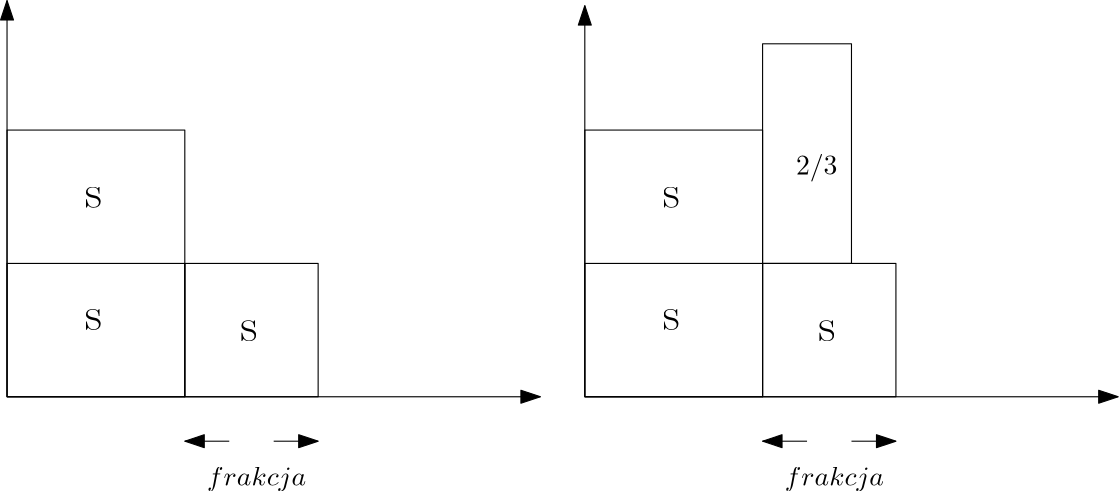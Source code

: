 <?xml version="1.0"?>
<!DOCTYPE ipe SYSTEM "ipe.dtd">
<ipe version="70005" creator="Ipe 7.1.4">
<info created="D:20160516184946" modified="D:20160516184946"/>
<ipestyle name="basic">
<symbol name="arrow/arc(spx)">
<path stroke="sym-stroke" fill="sym-stroke" pen="sym-pen">
0 0 m
-1 0.333 l
-1 -0.333 l
h
</path>
</symbol>
<symbol name="arrow/farc(spx)">
<path stroke="sym-stroke" fill="white" pen="sym-pen">
0 0 m
-1 0.333 l
-1 -0.333 l
h
</path>
</symbol>
<symbol name="mark/circle(sx)" transformations="translations">
<path fill="sym-stroke">
0.6 0 0 0.6 0 0 e
0.4 0 0 0.4 0 0 e
</path>
</symbol>
<symbol name="mark/disk(sx)" transformations="translations">
<path fill="sym-stroke">
0.6 0 0 0.6 0 0 e
</path>
</symbol>
<symbol name="mark/fdisk(sfx)" transformations="translations">
<group>
<path fill="sym-fill">
0.5 0 0 0.5 0 0 e
</path>
<path fill="sym-stroke" fillrule="eofill">
0.6 0 0 0.6 0 0 e
0.4 0 0 0.4 0 0 e
</path>
</group>
</symbol>
<symbol name="mark/box(sx)" transformations="translations">
<path fill="sym-stroke" fillrule="eofill">
-0.6 -0.6 m
0.6 -0.6 l
0.6 0.6 l
-0.6 0.6 l
h
-0.4 -0.4 m
0.4 -0.4 l
0.4 0.4 l
-0.4 0.4 l
h
</path>
</symbol>
<symbol name="mark/square(sx)" transformations="translations">
<path fill="sym-stroke">
-0.6 -0.6 m
0.6 -0.6 l
0.6 0.6 l
-0.6 0.6 l
h
</path>
</symbol>
<symbol name="mark/fsquare(sfx)" transformations="translations">
<group>
<path fill="sym-fill">
-0.5 -0.5 m
0.5 -0.5 l
0.5 0.5 l
-0.5 0.5 l
h
</path>
<path fill="sym-stroke" fillrule="eofill">
-0.6 -0.6 m
0.6 -0.6 l
0.6 0.6 l
-0.6 0.6 l
h
-0.4 -0.4 m
0.4 -0.4 l
0.4 0.4 l
-0.4 0.4 l
h
</path>
</group>
</symbol>
<symbol name="mark/cross(sx)" transformations="translations">
<group>
<path fill="sym-stroke">
-0.43 -0.57 m
0.57 0.43 l
0.43 0.57 l
-0.57 -0.43 l
h
</path>
<path fill="sym-stroke">
-0.43 0.57 m
0.57 -0.43 l
0.43 -0.57 l
-0.57 0.43 l
h
</path>
</group>
</symbol>
<symbol name="arrow/fnormal(spx)">
<path stroke="sym-stroke" fill="white" pen="sym-pen">
0 0 m
-1 0.333 l
-1 -0.333 l
h
</path>
</symbol>
<symbol name="arrow/pointed(spx)">
<path stroke="sym-stroke" fill="sym-stroke" pen="sym-pen">
0 0 m
-1 0.333 l
-0.8 0 l
-1 -0.333 l
h
</path>
</symbol>
<symbol name="arrow/fpointed(spx)">
<path stroke="sym-stroke" fill="white" pen="sym-pen">
0 0 m
-1 0.333 l
-0.8 0 l
-1 -0.333 l
h
</path>
</symbol>
<symbol name="arrow/linear(spx)">
<path stroke="sym-stroke" pen="sym-pen">
-1 0.333 m
0 0 l
-1 -0.333 l
</path>
</symbol>
<symbol name="arrow/fdouble(spx)">
<path stroke="sym-stroke" fill="white" pen="sym-pen">
0 0 m
-1 0.333 l
-1 -0.333 l
h
-1 0 m
-2 0.333 l
-2 -0.333 l
h
</path>
</symbol>
<symbol name="arrow/double(spx)">
<path stroke="sym-stroke" fill="sym-stroke" pen="sym-pen">
0 0 m
-1 0.333 l
-1 -0.333 l
h
-1 0 m
-2 0.333 l
-2 -0.333 l
h
</path>
</symbol>
<pen name="heavier" value="0.8"/>
<pen name="fat" value="1.2"/>
<pen name="ultrafat" value="2"/>
<symbolsize name="large" value="5"/>
<symbolsize name="small" value="2"/>
<symbolsize name="tiny" value="1.1"/>
<arrowsize name="large" value="10"/>
<arrowsize name="small" value="5"/>
<arrowsize name="tiny" value="3"/>
<color name="red" value="1 0 0"/>
<color name="green" value="0 1 0"/>
<color name="blue" value="0 0 1"/>
<color name="yellow" value="1 1 0"/>
<color name="orange" value="1 0.647 0"/>
<color name="gold" value="1 0.843 0"/>
<color name="purple" value="0.627 0.125 0.941"/>
<color name="gray" value="0.745"/>
<color name="brown" value="0.647 0.165 0.165"/>
<color name="navy" value="0 0 0.502"/>
<color name="pink" value="1 0.753 0.796"/>
<color name="seagreen" value="0.18 0.545 0.341"/>
<color name="turquoise" value="0.251 0.878 0.816"/>
<color name="violet" value="0.933 0.51 0.933"/>
<color name="darkblue" value="0 0 0.545"/>
<color name="darkcyan" value="0 0.545 0.545"/>
<color name="darkgray" value="0.663"/>
<color name="darkgreen" value="0 0.392 0"/>
<color name="darkmagenta" value="0.545 0 0.545"/>
<color name="darkorange" value="1 0.549 0"/>
<color name="darkred" value="0.545 0 0"/>
<color name="lightblue" value="0.678 0.847 0.902"/>
<color name="lightcyan" value="0.878 1 1"/>
<color name="lightgray" value="0.827"/>
<color name="lightgreen" value="0.565 0.933 0.565"/>
<color name="lightyellow" value="1 1 0.878"/>
<dashstyle name="dashed" value="[4] 0"/>
<dashstyle name="dotted" value="[1 3] 0"/>
<dashstyle name="dash dotted" value="[4 2 1 2] 0"/>
<dashstyle name="dash dot dotted" value="[4 2 1 2 1 2] 0"/>
<textsize name="large" value="\large"/>
<textsize name="small" value="\small"/>
<textsize name="tiny" value="\tiny"/>
<textsize name="Large" value="\Large"/>
<textsize name="LARGE" value="\LARGE"/>
<textsize name="huge" value="\huge"/>
<textsize name="Huge" value="\Huge"/>
<textsize name="footnote" value="\footnotesize"/>
<textstyle name="center" begin="\begin{center}" end="\end{center}"/>
<textstyle name="itemize" begin="\begin{itemize}" end="\end{itemize}"/>
<textstyle name="item" begin="\begin{itemize}\item{}" end="\end{itemize}"/>
<gridsize name="4 pts" value="4"/>
<gridsize name="8 pts (~3 mm)" value="8"/>
<gridsize name="16 pts (~6 mm)" value="16"/>
<gridsize name="32 pts (~12 mm)" value="32"/>
<gridsize name="10 pts (~3.5 mm)" value="10"/>
<gridsize name="20 pts (~7 mm)" value="20"/>
<gridsize name="14 pts (~5 mm)" value="14"/>
<gridsize name="28 pts (~10 mm)" value="28"/>
<gridsize name="56 pts (~20 mm)" value="56"/>
<anglesize name="90 deg" value="90"/>
<anglesize name="60 deg" value="60"/>
<anglesize name="45 deg" value="45"/>
<anglesize name="30 deg" value="30"/>
<anglesize name="22.5 deg" value="22.5"/>
<tiling name="falling" angle="-60" step="4" width="1"/>
<tiling name="rising" angle="30" step="4" width="1"/>
</ipestyle>
<page>
<layer name="alpha"/>
<view layers="alpha" active="alpha"/>
<path layer="alpha" matrix="0.5 0 0 0.742857 32 49.3714" stroke="black" arrow="normal/normal">
64 192 m
64 384 l
</path>
<path stroke="black" arrow="normal/normal">
64 192 m
256 192 l
</path>
<path stroke="black">
64 192 m
64 288 l
128 288 l
128 192 l
h
</path>
<path stroke="black">
128 240 m
128 192 l
64 192 l
64 240 l
h
</path>
<path stroke="black">
128 240 m
128 192 l
176 192 l
176 240 l
h
</path>
<path stroke="black" arrow="normal/normal">
144 176 m
128 176 l
</path>
<path stroke="black" arrow="normal/normal">
160 176 m
176 176 l
</path>
<text transformations="translations" pos="136 160" stroke="black" type="label" width="35.738" height="6.926" depth="1.93" valign="baseline">$frakcja$</text>
<text transformations="translations" pos="148 212" stroke="black" type="label" width="6.186" height="7.411" depth="0" valign="baseline" size="LARGE">$$s$$</text>
<text matrix="1 0 0 1 -56 48" transformations="translations" pos="148 212" stroke="black" type="label" width="6.186" height="7.411" depth="0" valign="baseline" size="LARGE">$$s$$</text>
<text matrix="1 0 0 1 -56 4" transformations="translations" pos="148 212" stroke="black" type="label" width="6.186" height="7.411" depth="0" valign="baseline" size="LARGE">$$s$$</text>
<path matrix="1 0 0 0.733333 208 51.2" stroke="black" arrow="normal/normal">
64 192 m
64 384 l
</path>
<path matrix="1 0 0 1 208 0" stroke="black" arrow="normal/normal">
64 192 m
256 192 l
</path>
<path matrix="1 0 0 1 208 0" stroke="black">
64 192 m
64 288 l
128 288 l
128 192 l
h
</path>
<path matrix="1 0 0 1 208 0" stroke="black">
128 240 m
128 192 l
64 192 l
64 240 l
h
</path>
<path matrix="1 0 0 1 208 0" stroke="black">
128 240 m
128 192 l
176 192 l
176 240 l
h
</path>
<path matrix="1 0 0 1 208 0" stroke="black" arrow="normal/normal">
144 176 m
128 176 l
</path>
<path matrix="1 0 0 1 208 0" stroke="black" arrow="normal/normal">
160 176 m
176 176 l
</path>
<text matrix="1 0 0 1 208 0" transformations="translations" pos="136 160" stroke="black" type="label" width="35.738" height="6.926" depth="1.93" valign="baseline">$frakcja$</text>
<text matrix="1 0 0 1 208 0" transformations="translations" pos="148 212" stroke="black" type="label" width="6.186" height="7.411" depth="0" valign="baseline" size="LARGE">$$s$$</text>
<text matrix="1 0 0 1 152 48" transformations="translations" pos="148 212" stroke="black" type="label" width="6.186" height="7.411" depth="0" valign="baseline" size="LARGE">$$s$$</text>
<text matrix="1 0 0 1 152 4" transformations="translations" pos="148 212" stroke="black" type="label" width="6.186" height="7.411" depth="0" valign="baseline" size="LARGE">$$s$$</text>
<path matrix="0.666667 0 0 0.823529 112 42.3529" stroke="black">
384 240 m
384 336 l
336 336 l
336 240 l
h
</path>
<text transformations="translations" pos="348 272" stroke="black" type="label" width="14.944" height="7.473" depth="2.49" valign="baseline">$$2/3$$</text>
</page>
</ipe>
